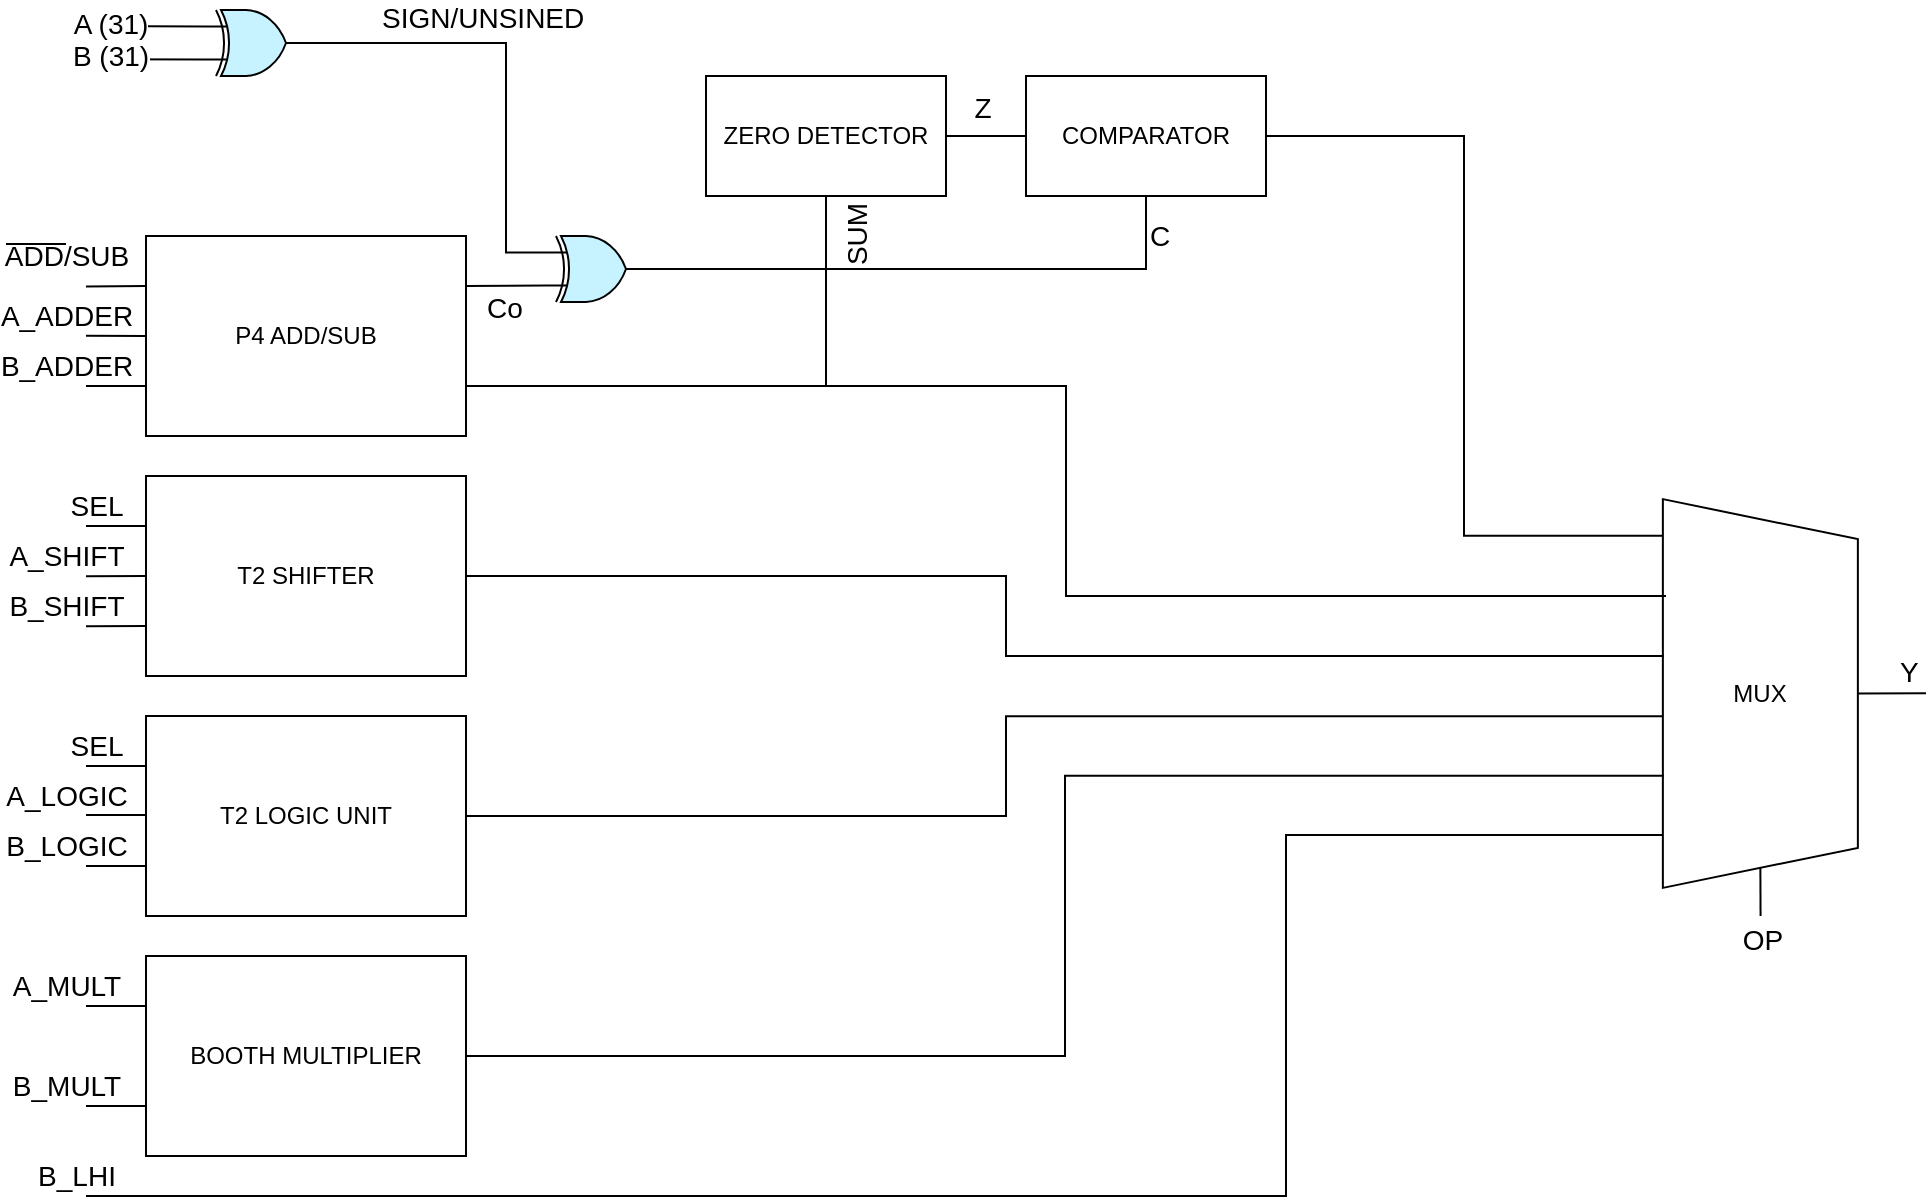 <mxfile version="13.7.2" type="github">
  <diagram id="jrDMd2VkX8Fc1aG8_HDz" name="Page-1">
    <mxGraphModel dx="1577" dy="983" grid="1" gridSize="10" guides="1" tooltips="1" connect="1" arrows="1" fold="1" page="1" pageScale="1" pageWidth="850" pageHeight="1100" math="0" shadow="0">
      <root>
        <mxCell id="0" />
        <mxCell id="1" parent="0" />
        <mxCell id="ozGeXN4ysE4LUQdFKBSn-12" style="edgeStyle=orthogonalEdgeStyle;rounded=0;orthogonalLoop=1;jettySize=auto;html=1;exitX=1;exitY=0.75;exitDx=0;exitDy=0;entryX=0.5;entryY=1;entryDx=0;entryDy=0;endArrow=none;endFill=0;" parent="1" source="ozGeXN4ysE4LUQdFKBSn-1" target="ozGeXN4ysE4LUQdFKBSn-4" edge="1">
          <mxGeometry relative="1" as="geometry" />
        </mxCell>
        <mxCell id="ozGeXN4ysE4LUQdFKBSn-89" value="SUM" style="edgeLabel;html=1;align=left;verticalAlign=top;resizable=0;points=[];fontSize=14;horizontal=0;labelPosition=right;verticalLabelPosition=bottom;" parent="ozGeXN4ysE4LUQdFKBSn-12" vertex="1" connectable="0">
          <mxGeometry x="0.928" relative="1" as="geometry">
            <mxPoint y="26.55" as="offset" />
          </mxGeometry>
        </mxCell>
        <mxCell id="ozGeXN4ysE4LUQdFKBSn-39" value="" style="edgeStyle=elbowEdgeStyle;rounded=0;orthogonalLoop=1;jettySize=auto;html=1;exitX=1;exitY=0.75;exitDx=0;exitDy=0;endArrow=none;endFill=0;strokeWidth=1;jumpSize=6;" parent="1" source="ozGeXN4ysE4LUQdFKBSn-1" edge="1">
          <mxGeometry relative="1" as="geometry">
            <mxPoint x="1050" y="460" as="targetPoint" />
          </mxGeometry>
        </mxCell>
        <mxCell id="ozGeXN4ysE4LUQdFKBSn-50" style="rounded=0;jumpSize=6;orthogonalLoop=1;jettySize=auto;html=1;exitX=1;exitY=0.25;exitDx=0;exitDy=0;entryX=0;entryY=0.75;entryDx=0;entryDy=0;entryPerimeter=0;endArrow=none;endFill=0;strokeWidth=1;" parent="1" source="ozGeXN4ysE4LUQdFKBSn-1" target="ozGeXN4ysE4LUQdFKBSn-48" edge="1">
          <mxGeometry relative="1" as="geometry" />
        </mxCell>
        <mxCell id="ozGeXN4ysE4LUQdFKBSn-91" value="Co" style="edgeLabel;html=1;align=center;verticalAlign=top;resizable=0;points=[];fontSize=14;labelPosition=center;verticalLabelPosition=bottom;" parent="ozGeXN4ysE4LUQdFKBSn-50" vertex="1" connectable="0">
          <mxGeometry x="-0.09" y="4" relative="1" as="geometry">
            <mxPoint x="1" as="offset" />
          </mxGeometry>
        </mxCell>
        <mxCell id="ozGeXN4ysE4LUQdFKBSn-68" style="edgeStyle=none;rounded=0;jumpSize=6;orthogonalLoop=1;jettySize=auto;html=1;exitX=0;exitY=0.25;exitDx=0;exitDy=0;endArrow=none;endFill=0;strokeWidth=1;" parent="1" source="ozGeXN4ysE4LUQdFKBSn-1" edge="1">
          <mxGeometry relative="1" as="geometry">
            <mxPoint x="260" y="305.286" as="targetPoint" />
          </mxGeometry>
        </mxCell>
        <mxCell id="ozGeXN4ysE4LUQdFKBSn-92" value="ADD/SUB" style="edgeLabel;html=1;align=center;verticalAlign=middle;resizable=0;points=[];fontSize=14;" parent="ozGeXN4ysE4LUQdFKBSn-68" vertex="1" connectable="0">
          <mxGeometry x="0.496" y="1" relative="1" as="geometry">
            <mxPoint x="-17.72" y="-16.21" as="offset" />
          </mxGeometry>
        </mxCell>
        <mxCell id="ozGeXN4ysE4LUQdFKBSn-69" style="edgeStyle=none;rounded=0;jumpSize=6;orthogonalLoop=1;jettySize=auto;html=1;exitX=0;exitY=0.5;exitDx=0;exitDy=0;endArrow=none;endFill=0;strokeWidth=1;" parent="1" source="ozGeXN4ysE4LUQdFKBSn-1" edge="1">
          <mxGeometry relative="1" as="geometry">
            <mxPoint x="260" y="329.857" as="targetPoint" />
          </mxGeometry>
        </mxCell>
        <mxCell id="ozGeXN4ysE4LUQdFKBSn-98" value="A_ADDER" style="edgeLabel;html=1;align=center;verticalAlign=middle;resizable=0;points=[];fontSize=14;" parent="ozGeXN4ysE4LUQdFKBSn-69" vertex="1" connectable="0">
          <mxGeometry x="0.756" y="-2" relative="1" as="geometry">
            <mxPoint x="-13.62" y="-7.87" as="offset" />
          </mxGeometry>
        </mxCell>
        <mxCell id="ozGeXN4ysE4LUQdFKBSn-70" style="edgeStyle=none;rounded=0;jumpSize=6;orthogonalLoop=1;jettySize=auto;html=1;exitX=0;exitY=0.75;exitDx=0;exitDy=0;endArrow=none;endFill=0;strokeWidth=1;" parent="1" source="ozGeXN4ysE4LUQdFKBSn-1" edge="1">
          <mxGeometry relative="1" as="geometry">
            <mxPoint x="260" y="355" as="targetPoint" />
          </mxGeometry>
        </mxCell>
        <mxCell id="ozGeXN4ysE4LUQdFKBSn-1" value="P4 ADD/SUB" style="rounded=0;whiteSpace=wrap;html=1;fillColor=none;" parent="1" vertex="1">
          <mxGeometry x="290" y="280" width="160" height="100" as="geometry" />
        </mxCell>
        <mxCell id="ozGeXN4ysE4LUQdFKBSn-40" style="edgeStyle=elbowEdgeStyle;rounded=0;orthogonalLoop=1;jettySize=auto;html=1;exitX=1;exitY=0.5;exitDx=0;exitDy=0;entryX=0.557;entryY=0.994;entryDx=0;entryDy=0;entryPerimeter=0;endArrow=none;endFill=0;strokeWidth=1;jumpSize=6;" parent="1" source="ozGeXN4ysE4LUQdFKBSn-2" edge="1">
          <mxGeometry relative="1" as="geometry">
            <mxPoint x="1048.882" y="490.036" as="targetPoint" />
            <Array as="points">
              <mxPoint x="720" y="390" />
            </Array>
          </mxGeometry>
        </mxCell>
        <mxCell id="ozGeXN4ysE4LUQdFKBSn-66" style="edgeStyle=none;rounded=0;jumpSize=6;orthogonalLoop=1;jettySize=auto;html=1;exitX=0;exitY=0.25;exitDx=0;exitDy=0;endArrow=none;endFill=0;strokeWidth=1;" parent="1" edge="1">
          <mxGeometry relative="1" as="geometry">
            <mxPoint x="260" y="450.093" as="targetPoint" />
            <mxPoint x="290" y="450" as="sourcePoint" />
          </mxGeometry>
        </mxCell>
        <mxCell id="ozGeXN4ysE4LUQdFKBSn-67" style="edgeStyle=none;rounded=0;jumpSize=6;orthogonalLoop=1;jettySize=auto;html=1;exitX=0;exitY=0.75;exitDx=0;exitDy=0;endArrow=none;endFill=0;strokeWidth=1;" parent="1" source="ozGeXN4ysE4LUQdFKBSn-2" edge="1">
          <mxGeometry relative="1" as="geometry">
            <mxPoint x="260" y="475.093" as="targetPoint" />
          </mxGeometry>
        </mxCell>
        <mxCell id="ozGeXN4ysE4LUQdFKBSn-107" style="edgeStyle=orthogonalEdgeStyle;rounded=0;jumpSize=6;orthogonalLoop=1;jettySize=auto;html=1;exitX=0;exitY=0.25;exitDx=0;exitDy=0;startSize=6;endArrow=none;endFill=0;endSize=3;strokeWidth=1;fontSize=14;" parent="1" source="ozGeXN4ysE4LUQdFKBSn-2" edge="1">
          <mxGeometry relative="1" as="geometry">
            <mxPoint x="260" y="425" as="targetPoint" />
          </mxGeometry>
        </mxCell>
        <mxCell id="ozGeXN4ysE4LUQdFKBSn-108" value="SEL" style="edgeLabel;html=1;align=center;verticalAlign=middle;resizable=0;points=[];fontSize=14;" parent="ozGeXN4ysE4LUQdFKBSn-107" vertex="1" connectable="0">
          <mxGeometry x="0.367" y="-2" relative="1" as="geometry">
            <mxPoint x="-5" y="-8" as="offset" />
          </mxGeometry>
        </mxCell>
        <mxCell id="ozGeXN4ysE4LUQdFKBSn-2" value="T2 SHIFTER" style="rounded=0;whiteSpace=wrap;html=1;fillColor=none;" parent="1" vertex="1">
          <mxGeometry x="290" y="400" width="160" height="100" as="geometry" />
        </mxCell>
        <mxCell id="ozGeXN4ysE4LUQdFKBSn-41" style="edgeStyle=elbowEdgeStyle;rounded=0;orthogonalLoop=1;jettySize=auto;html=1;exitX=1;exitY=0.5;exitDx=0;exitDy=0;entryX=0.685;entryY=0.999;entryDx=0;entryDy=0;entryPerimeter=0;endArrow=none;endFill=0;strokeWidth=1;jumpSize=6;" parent="1" source="ozGeXN4ysE4LUQdFKBSn-3" edge="1">
          <mxGeometry relative="1" as="geometry">
            <mxPoint x="1048.518" y="520.097" as="targetPoint" />
            <Array as="points">
              <mxPoint x="720" y="520" />
            </Array>
          </mxGeometry>
        </mxCell>
        <mxCell id="ozGeXN4ysE4LUQdFKBSn-63" style="edgeStyle=orthogonalEdgeStyle;rounded=0;jumpSize=6;orthogonalLoop=1;jettySize=auto;html=1;exitX=0;exitY=0.25;exitDx=0;exitDy=0;endArrow=none;endFill=0;strokeWidth=1;" parent="1" edge="1">
          <mxGeometry relative="1" as="geometry">
            <mxPoint x="260" y="569.7" as="targetPoint" />
            <mxPoint x="290" y="569.5" as="sourcePoint" />
          </mxGeometry>
        </mxCell>
        <mxCell id="ozGeXN4ysE4LUQdFKBSn-64" style="edgeStyle=orthogonalEdgeStyle;rounded=0;jumpSize=6;orthogonalLoop=1;jettySize=auto;html=1;exitX=0;exitY=0.75;exitDx=0;exitDy=0;endArrow=none;endFill=0;strokeWidth=1;" parent="1" source="ozGeXN4ysE4LUQdFKBSn-3" edge="1">
          <mxGeometry relative="1" as="geometry">
            <mxPoint x="260" y="595.2" as="targetPoint" />
          </mxGeometry>
        </mxCell>
        <mxCell id="ozGeXN4ysE4LUQdFKBSn-106" style="edgeStyle=orthogonalEdgeStyle;rounded=0;jumpSize=6;orthogonalLoop=1;jettySize=auto;html=1;exitX=0;exitY=0.25;exitDx=0;exitDy=0;startSize=6;endArrow=none;endFill=0;endSize=3;strokeWidth=1;fontSize=14;" parent="1" source="ozGeXN4ysE4LUQdFKBSn-3" edge="1">
          <mxGeometry relative="1" as="geometry">
            <mxPoint x="260" y="545" as="targetPoint" />
          </mxGeometry>
        </mxCell>
        <mxCell id="ozGeXN4ysE4LUQdFKBSn-3" value="T2 LOGIC UNIT" style="rounded=0;whiteSpace=wrap;html=1;fillColor=none;" parent="1" vertex="1">
          <mxGeometry x="290" y="520" width="160" height="100" as="geometry" />
        </mxCell>
        <mxCell id="ozGeXN4ysE4LUQdFKBSn-52" style="edgeStyle=orthogonalEdgeStyle;rounded=0;jumpSize=6;orthogonalLoop=1;jettySize=auto;html=1;exitX=1;exitY=0.5;exitDx=0;exitDy=0;entryX=0;entryY=0.5;entryDx=0;entryDy=0;endArrow=none;endFill=0;strokeWidth=1;" parent="1" source="ozGeXN4ysE4LUQdFKBSn-4" target="ozGeXN4ysE4LUQdFKBSn-6" edge="1">
          <mxGeometry relative="1" as="geometry" />
        </mxCell>
        <mxCell id="ozGeXN4ysE4LUQdFKBSn-88" value="Z" style="edgeLabel;html=1;align=center;verticalAlign=bottom;resizable=0;points=[];fontSize=14;labelPosition=center;verticalLabelPosition=top;" parent="ozGeXN4ysE4LUQdFKBSn-52" vertex="1" connectable="0">
          <mxGeometry x="-0.121" y="4" relative="1" as="geometry">
            <mxPoint as="offset" />
          </mxGeometry>
        </mxCell>
        <mxCell id="ozGeXN4ysE4LUQdFKBSn-4" value="ZERO DETECTOR" style="rounded=0;whiteSpace=wrap;html=1;fillColor=none;" parent="1" vertex="1">
          <mxGeometry x="570" y="200" width="120" height="60" as="geometry" />
        </mxCell>
        <mxCell id="ozGeXN4ysE4LUQdFKBSn-45" style="edgeStyle=elbowEdgeStyle;rounded=0;orthogonalLoop=1;jettySize=auto;html=1;exitX=1;exitY=0.5;exitDx=0;exitDy=0;entryX=0.301;entryY=1.004;entryDx=0;entryDy=0;entryPerimeter=0;endArrow=none;endFill=0;strokeWidth=1;jumpSize=6;" parent="1" source="ozGeXN4ysE4LUQdFKBSn-6" edge="1">
          <mxGeometry relative="1" as="geometry">
            <mxPoint x="1048.154" y="429.915" as="targetPoint" />
          </mxGeometry>
        </mxCell>
        <mxCell id="ozGeXN4ysE4LUQdFKBSn-6" value="COMPARATOR" style="rounded=0;whiteSpace=wrap;html=1;fillColor=none;" parent="1" vertex="1">
          <mxGeometry x="730" y="200" width="120" height="60" as="geometry" />
        </mxCell>
        <mxCell id="ozGeXN4ysE4LUQdFKBSn-42" style="edgeStyle=elbowEdgeStyle;rounded=0;orthogonalLoop=1;jettySize=auto;html=1;exitX=1;exitY=0.5;exitDx=0;exitDy=0;entryX=0.812;entryY=0.994;entryDx=0;entryDy=0;entryPerimeter=0;endArrow=none;endFill=0;strokeWidth=1;jumpSize=6;" parent="1" source="ozGeXN4ysE4LUQdFKBSn-7" edge="1">
          <mxGeometry relative="1" as="geometry">
            <mxPoint x="1048.882" y="549.923" as="targetPoint" />
          </mxGeometry>
        </mxCell>
        <mxCell id="ozGeXN4ysE4LUQdFKBSn-61" style="edgeStyle=orthogonalEdgeStyle;rounded=0;jumpSize=6;orthogonalLoop=1;jettySize=auto;html=1;exitX=0;exitY=0.25;exitDx=0;exitDy=0;endArrow=none;endFill=0;strokeWidth=1;" parent="1" source="ozGeXN4ysE4LUQdFKBSn-7" edge="1">
          <mxGeometry relative="1" as="geometry">
            <mxPoint x="260" y="665.2" as="targetPoint" />
          </mxGeometry>
        </mxCell>
        <mxCell id="ozGeXN4ysE4LUQdFKBSn-62" style="edgeStyle=orthogonalEdgeStyle;rounded=0;jumpSize=6;orthogonalLoop=1;jettySize=auto;html=1;exitX=0;exitY=0.75;exitDx=0;exitDy=0;endArrow=none;endFill=0;strokeWidth=1;" parent="1" source="ozGeXN4ysE4LUQdFKBSn-7" edge="1">
          <mxGeometry relative="1" as="geometry">
            <mxPoint x="260" y="715.2" as="targetPoint" />
          </mxGeometry>
        </mxCell>
        <mxCell id="ozGeXN4ysE4LUQdFKBSn-7" value="BOOTH MULTIPLIER" style="rounded=0;whiteSpace=wrap;html=1;fillColor=none;" parent="1" vertex="1">
          <mxGeometry x="290" y="640" width="160" height="100" as="geometry" />
        </mxCell>
        <mxCell id="ozGeXN4ysE4LUQdFKBSn-44" style="edgeStyle=elbowEdgeStyle;rounded=0;orthogonalLoop=1;jettySize=auto;html=1;entryX=0.938;entryY=1.005;entryDx=0;entryDy=0;entryPerimeter=0;endArrow=none;endFill=0;strokeWidth=1;jumpSize=6;" parent="1" edge="1">
          <mxGeometry relative="1" as="geometry">
            <mxPoint x="260" y="760" as="sourcePoint" />
            <mxPoint x="1048.081" y="579.514" as="targetPoint" />
            <Array as="points">
              <mxPoint x="860" y="570" />
              <mxPoint x="900" y="650" />
              <mxPoint x="980" y="880" />
              <mxPoint x="920" y="710" />
              <mxPoint x="780" y="860" />
            </Array>
          </mxGeometry>
        </mxCell>
        <mxCell id="ozGeXN4ysE4LUQdFKBSn-111" value="B_LHI" style="edgeLabel;html=1;align=center;verticalAlign=middle;resizable=0;points=[];fontSize=14;" parent="ozGeXN4ysE4LUQdFKBSn-44" vertex="1" connectable="0">
          <mxGeometry x="0.245" y="598" relative="1" as="geometry">
            <mxPoint x="-7" y="-6.94" as="offset" />
          </mxGeometry>
        </mxCell>
        <mxCell id="ozGeXN4ysE4LUQdFKBSn-73" style="edgeStyle=none;rounded=0;jumpSize=6;orthogonalLoop=1;jettySize=auto;html=1;exitX=0.5;exitY=0;exitDx=0;exitDy=0;endArrow=none;endFill=0;strokeWidth=1;" parent="1" source="ozGeXN4ysE4LUQdFKBSn-46" edge="1">
          <mxGeometry relative="1" as="geometry">
            <mxPoint x="1180" y="508.667" as="targetPoint" />
          </mxGeometry>
        </mxCell>
        <mxCell id="ozGeXN4ysE4LUQdFKBSn-79" value="Y" style="edgeLabel;html=1;align=left;verticalAlign=bottom;resizable=0;points=[];labelPosition=right;verticalLabelPosition=top;fontSize=14;" parent="ozGeXN4ysE4LUQdFKBSn-73" vertex="1" connectable="0">
          <mxGeometry x="0.103" relative="1" as="geometry">
            <mxPoint as="offset" />
          </mxGeometry>
        </mxCell>
        <mxCell id="ozGeXN4ysE4LUQdFKBSn-74" style="edgeStyle=none;rounded=0;jumpSize=6;orthogonalLoop=1;jettySize=auto;html=1;exitX=1;exitY=0.5;exitDx=0;exitDy=0;endArrow=none;endFill=0;strokeWidth=1;" parent="1" source="ozGeXN4ysE4LUQdFKBSn-46" edge="1">
          <mxGeometry relative="1" as="geometry">
            <mxPoint x="1097.278" y="620" as="targetPoint" />
          </mxGeometry>
        </mxCell>
        <mxCell id="ozGeXN4ysE4LUQdFKBSn-80" value="OP" style="edgeLabel;html=1;align=center;verticalAlign=top;resizable=0;points=[];fontSize=14;labelPosition=center;verticalLabelPosition=bottom;" parent="ozGeXN4ysE4LUQdFKBSn-74" vertex="1" connectable="0">
          <mxGeometry x="0.751" relative="1" as="geometry">
            <mxPoint as="offset" />
          </mxGeometry>
        </mxCell>
        <mxCell id="ozGeXN4ysE4LUQdFKBSn-46" value="MUX" style="shape=trapezoid;perimeter=trapezoidPerimeter;whiteSpace=wrap;html=1;fixedSize=1;rotation=90;fillColor=none;verticalAlign=middle;labelPosition=center;verticalLabelPosition=middle;align=center;horizontal=0;" parent="1" vertex="1">
          <mxGeometry x="1000" y="460.0" width="194.37" height="97.5" as="geometry" />
        </mxCell>
        <mxCell id="ozGeXN4ysE4LUQdFKBSn-51" style="edgeStyle=orthogonalEdgeStyle;rounded=0;jumpSize=6;orthogonalLoop=1;jettySize=auto;html=1;exitX=1;exitY=0.5;exitDx=0;exitDy=0;exitPerimeter=0;entryX=0.5;entryY=1;entryDx=0;entryDy=0;endArrow=none;endFill=0;strokeWidth=1;" parent="1" source="ozGeXN4ysE4LUQdFKBSn-48" target="ozGeXN4ysE4LUQdFKBSn-6" edge="1">
          <mxGeometry relative="1" as="geometry" />
        </mxCell>
        <mxCell id="ozGeXN4ysE4LUQdFKBSn-90" value="C" style="edgeLabel;html=1;align=left;verticalAlign=bottom;resizable=0;points=[];fontSize=14;horizontal=1;labelPosition=right;verticalLabelPosition=top;" parent="ozGeXN4ysE4LUQdFKBSn-51" vertex="1" connectable="0">
          <mxGeometry x="0.882" relative="1" as="geometry">
            <mxPoint y="13.5" as="offset" />
          </mxGeometry>
        </mxCell>
        <mxCell id="ozGeXN4ysE4LUQdFKBSn-48" value="" style="verticalLabelPosition=bottom;shadow=0;dashed=0;align=center;html=1;verticalAlign=top;shape=mxgraph.electrical.logic_gates.logic_gate;operation=xor;fillColor=#C7F2FF;" parent="1" vertex="1">
          <mxGeometry x="490" y="280" width="50" height="33" as="geometry" />
        </mxCell>
        <mxCell id="ozGeXN4ysE4LUQdFKBSn-54" style="edgeStyle=orthogonalEdgeStyle;rounded=0;jumpSize=6;orthogonalLoop=1;jettySize=auto;html=1;exitX=1;exitY=0.5;exitDx=0;exitDy=0;exitPerimeter=0;entryX=0;entryY=0.25;entryDx=0;entryDy=0;entryPerimeter=0;endArrow=none;endFill=0;strokeWidth=1;" parent="1" source="ozGeXN4ysE4LUQdFKBSn-53" target="ozGeXN4ysE4LUQdFKBSn-48" edge="1">
          <mxGeometry relative="1" as="geometry">
            <Array as="points">
              <mxPoint x="470" y="184" />
              <mxPoint x="470" y="288" />
            </Array>
          </mxGeometry>
        </mxCell>
        <mxCell id="ozGeXN4ysE4LUQdFKBSn-85" value="SIGN/UNSINED" style="edgeLabel;html=1;align=left;verticalAlign=bottom;resizable=0;points=[];fontSize=14;labelPosition=right;verticalLabelPosition=top;" parent="ozGeXN4ysE4LUQdFKBSn-54" vertex="1" connectable="0">
          <mxGeometry x="-0.678" y="2" relative="1" as="geometry">
            <mxPoint as="offset" />
          </mxGeometry>
        </mxCell>
        <mxCell id="ozGeXN4ysE4LUQdFKBSn-71" style="edgeStyle=none;rounded=0;jumpSize=6;orthogonalLoop=1;jettySize=auto;html=1;exitX=0;exitY=0.75;exitDx=0;exitDy=0;exitPerimeter=0;endArrow=none;endFill=0;strokeWidth=1;" parent="1" source="ozGeXN4ysE4LUQdFKBSn-53" edge="1">
          <mxGeometry relative="1" as="geometry">
            <mxPoint x="260" y="191.571" as="targetPoint" />
          </mxGeometry>
        </mxCell>
        <mxCell id="ozGeXN4ysE4LUQdFKBSn-83" value="B (31)" style="edgeLabel;html=1;align=center;verticalAlign=middle;resizable=0;points=[];fontSize=14;" parent="ozGeXN4ysE4LUQdFKBSn-71" vertex="1" connectable="0">
          <mxGeometry x="0.605" y="-2" relative="1" as="geometry">
            <mxPoint as="offset" />
          </mxGeometry>
        </mxCell>
        <mxCell id="ozGeXN4ysE4LUQdFKBSn-72" style="edgeStyle=none;rounded=0;jumpSize=6;orthogonalLoop=1;jettySize=auto;html=1;exitX=0;exitY=0.25;exitDx=0;exitDy=0;exitPerimeter=0;endArrow=none;endFill=0;strokeWidth=1;" parent="1" source="ozGeXN4ysE4LUQdFKBSn-53" edge="1">
          <mxGeometry relative="1" as="geometry">
            <mxPoint x="260" y="175" as="targetPoint" />
          </mxGeometry>
        </mxCell>
        <mxCell id="ozGeXN4ysE4LUQdFKBSn-82" value="A (31)" style="edgeLabel;html=1;align=center;verticalAlign=middle;resizable=0;points=[];fontSize=14;labelPosition=center;verticalLabelPosition=middle;" parent="ozGeXN4ysE4LUQdFKBSn-72" vertex="1" connectable="0">
          <mxGeometry x="0.605" y="-1" relative="1" as="geometry">
            <mxPoint as="offset" />
          </mxGeometry>
        </mxCell>
        <mxCell id="ozGeXN4ysE4LUQdFKBSn-53" value="" style="verticalLabelPosition=bottom;shadow=0;dashed=0;align=center;html=1;verticalAlign=top;shape=mxgraph.electrical.logic_gates.logic_gate;operation=xor;fillColor=#C7F2FF;" parent="1" vertex="1">
          <mxGeometry x="320" y="167" width="50" height="33" as="geometry" />
        </mxCell>
        <mxCell id="ozGeXN4ysE4LUQdFKBSn-97" style="edgeStyle=none;rounded=0;jumpSize=6;orthogonalLoop=1;jettySize=auto;html=1;endArrow=none;endFill=0;strokeWidth=1;startSize=6;endSize=3;" parent="1" edge="1">
          <mxGeometry relative="1" as="geometry">
            <mxPoint x="220" y="284" as="targetPoint" />
            <mxPoint x="250" y="284" as="sourcePoint" />
          </mxGeometry>
        </mxCell>
        <mxCell id="ozGeXN4ysE4LUQdFKBSn-99" value="B_ADDER" style="edgeLabel;html=1;align=center;verticalAlign=middle;resizable=0;points=[];fontSize=14;" parent="1" vertex="1" connectable="0">
          <mxGeometry x="250.001" y="345.004" as="geometry" />
        </mxCell>
        <mxCell id="ozGeXN4ysE4LUQdFKBSn-100" value="A_SHIFT" style="edgeLabel;html=1;align=center;verticalAlign=middle;resizable=0;points=[];fontSize=14;" parent="1" vertex="1" connectable="0">
          <mxGeometry x="250.001" y="440.004" as="geometry" />
        </mxCell>
        <mxCell id="ozGeXN4ysE4LUQdFKBSn-101" value="A_LOGIC" style="edgeLabel;html=1;align=center;verticalAlign=middle;resizable=0;points=[];fontSize=14;" parent="1" vertex="1" connectable="0">
          <mxGeometry x="250.001" y="559.504" as="geometry" />
        </mxCell>
        <mxCell id="ozGeXN4ysE4LUQdFKBSn-102" value="A_MULT" style="edgeLabel;html=1;align=center;verticalAlign=middle;resizable=0;points=[];fontSize=14;" parent="1" vertex="1" connectable="0">
          <mxGeometry x="250.001" y="655.004" as="geometry" />
        </mxCell>
        <mxCell id="ozGeXN4ysE4LUQdFKBSn-103" value="B_MULT" style="edgeLabel;html=1;align=center;verticalAlign=middle;resizable=0;points=[];fontSize=14;" parent="1" vertex="1" connectable="0">
          <mxGeometry x="250.001" y="705.004" as="geometry" />
        </mxCell>
        <mxCell id="ozGeXN4ysE4LUQdFKBSn-104" value="B_LOGIC" style="edgeLabel;html=1;align=center;verticalAlign=middle;resizable=0;points=[];fontSize=14;" parent="1" vertex="1" connectable="0">
          <mxGeometry x="250.001" y="585.004" as="geometry" />
        </mxCell>
        <mxCell id="ozGeXN4ysE4LUQdFKBSn-105" value="B_SHIFT" style="edgeLabel;html=1;align=center;verticalAlign=middle;resizable=0;points=[];fontSize=14;" parent="1" vertex="1" connectable="0">
          <mxGeometry x="250.001" y="465.004" as="geometry" />
        </mxCell>
        <mxCell id="ozGeXN4ysE4LUQdFKBSn-110" value="SEL" style="text;html=1;align=center;verticalAlign=middle;resizable=0;points=[];autosize=1;fontSize=14;" parent="1" vertex="1">
          <mxGeometry x="245" y="525" width="40" height="20" as="geometry" />
        </mxCell>
      </root>
    </mxGraphModel>
  </diagram>
</mxfile>
